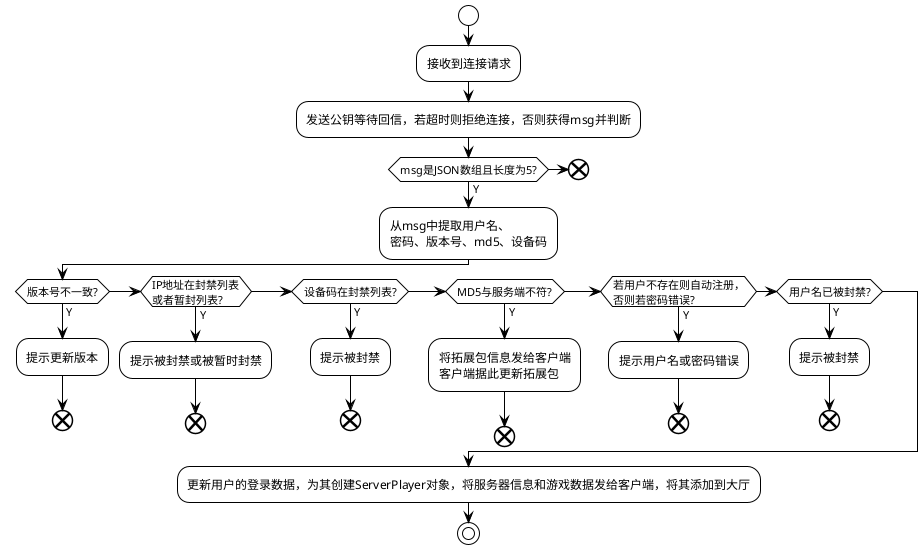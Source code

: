 @startuml
!theme plain
start
:接收到连接请求;
:发送公钥等待回信，若超时则拒绝连接，否则获得msg并判断;
if (msg是JSON数组且长度为5?) then (Y)
  :从msg中提取用户名、
  密码、版本号、md5、设备码;
  if (版本号不一致?) then (Y)
    :提示更新版本;
    end
  elseif (IP地址在封禁列表\n或者暂封列表?) then (Y)
    :提示被封禁或被暂时封禁;
    end
  elseif (设备码在封禁列表?) then (Y)
    :提示被封禁;
    end
  elseif (MD5与服务端不符?) then (Y)
    :将拓展包信息发给客户端
    客户端据此更新拓展包;
    end
  elseif (若用户不存在则自动注册，\n否则若密码错误?) then (Y)
    :提示用户名或密码错误;
    end
  elseif (用户名已被封禁?) then (Y)
    :提示被封禁;
    end
  endif
else
  end
endif
:更新用户的登录数据，为其创建ServerPlayer对象，将服务器信息和游戏数据发给客户端，将其添加到大厅;
stop
@enduml
